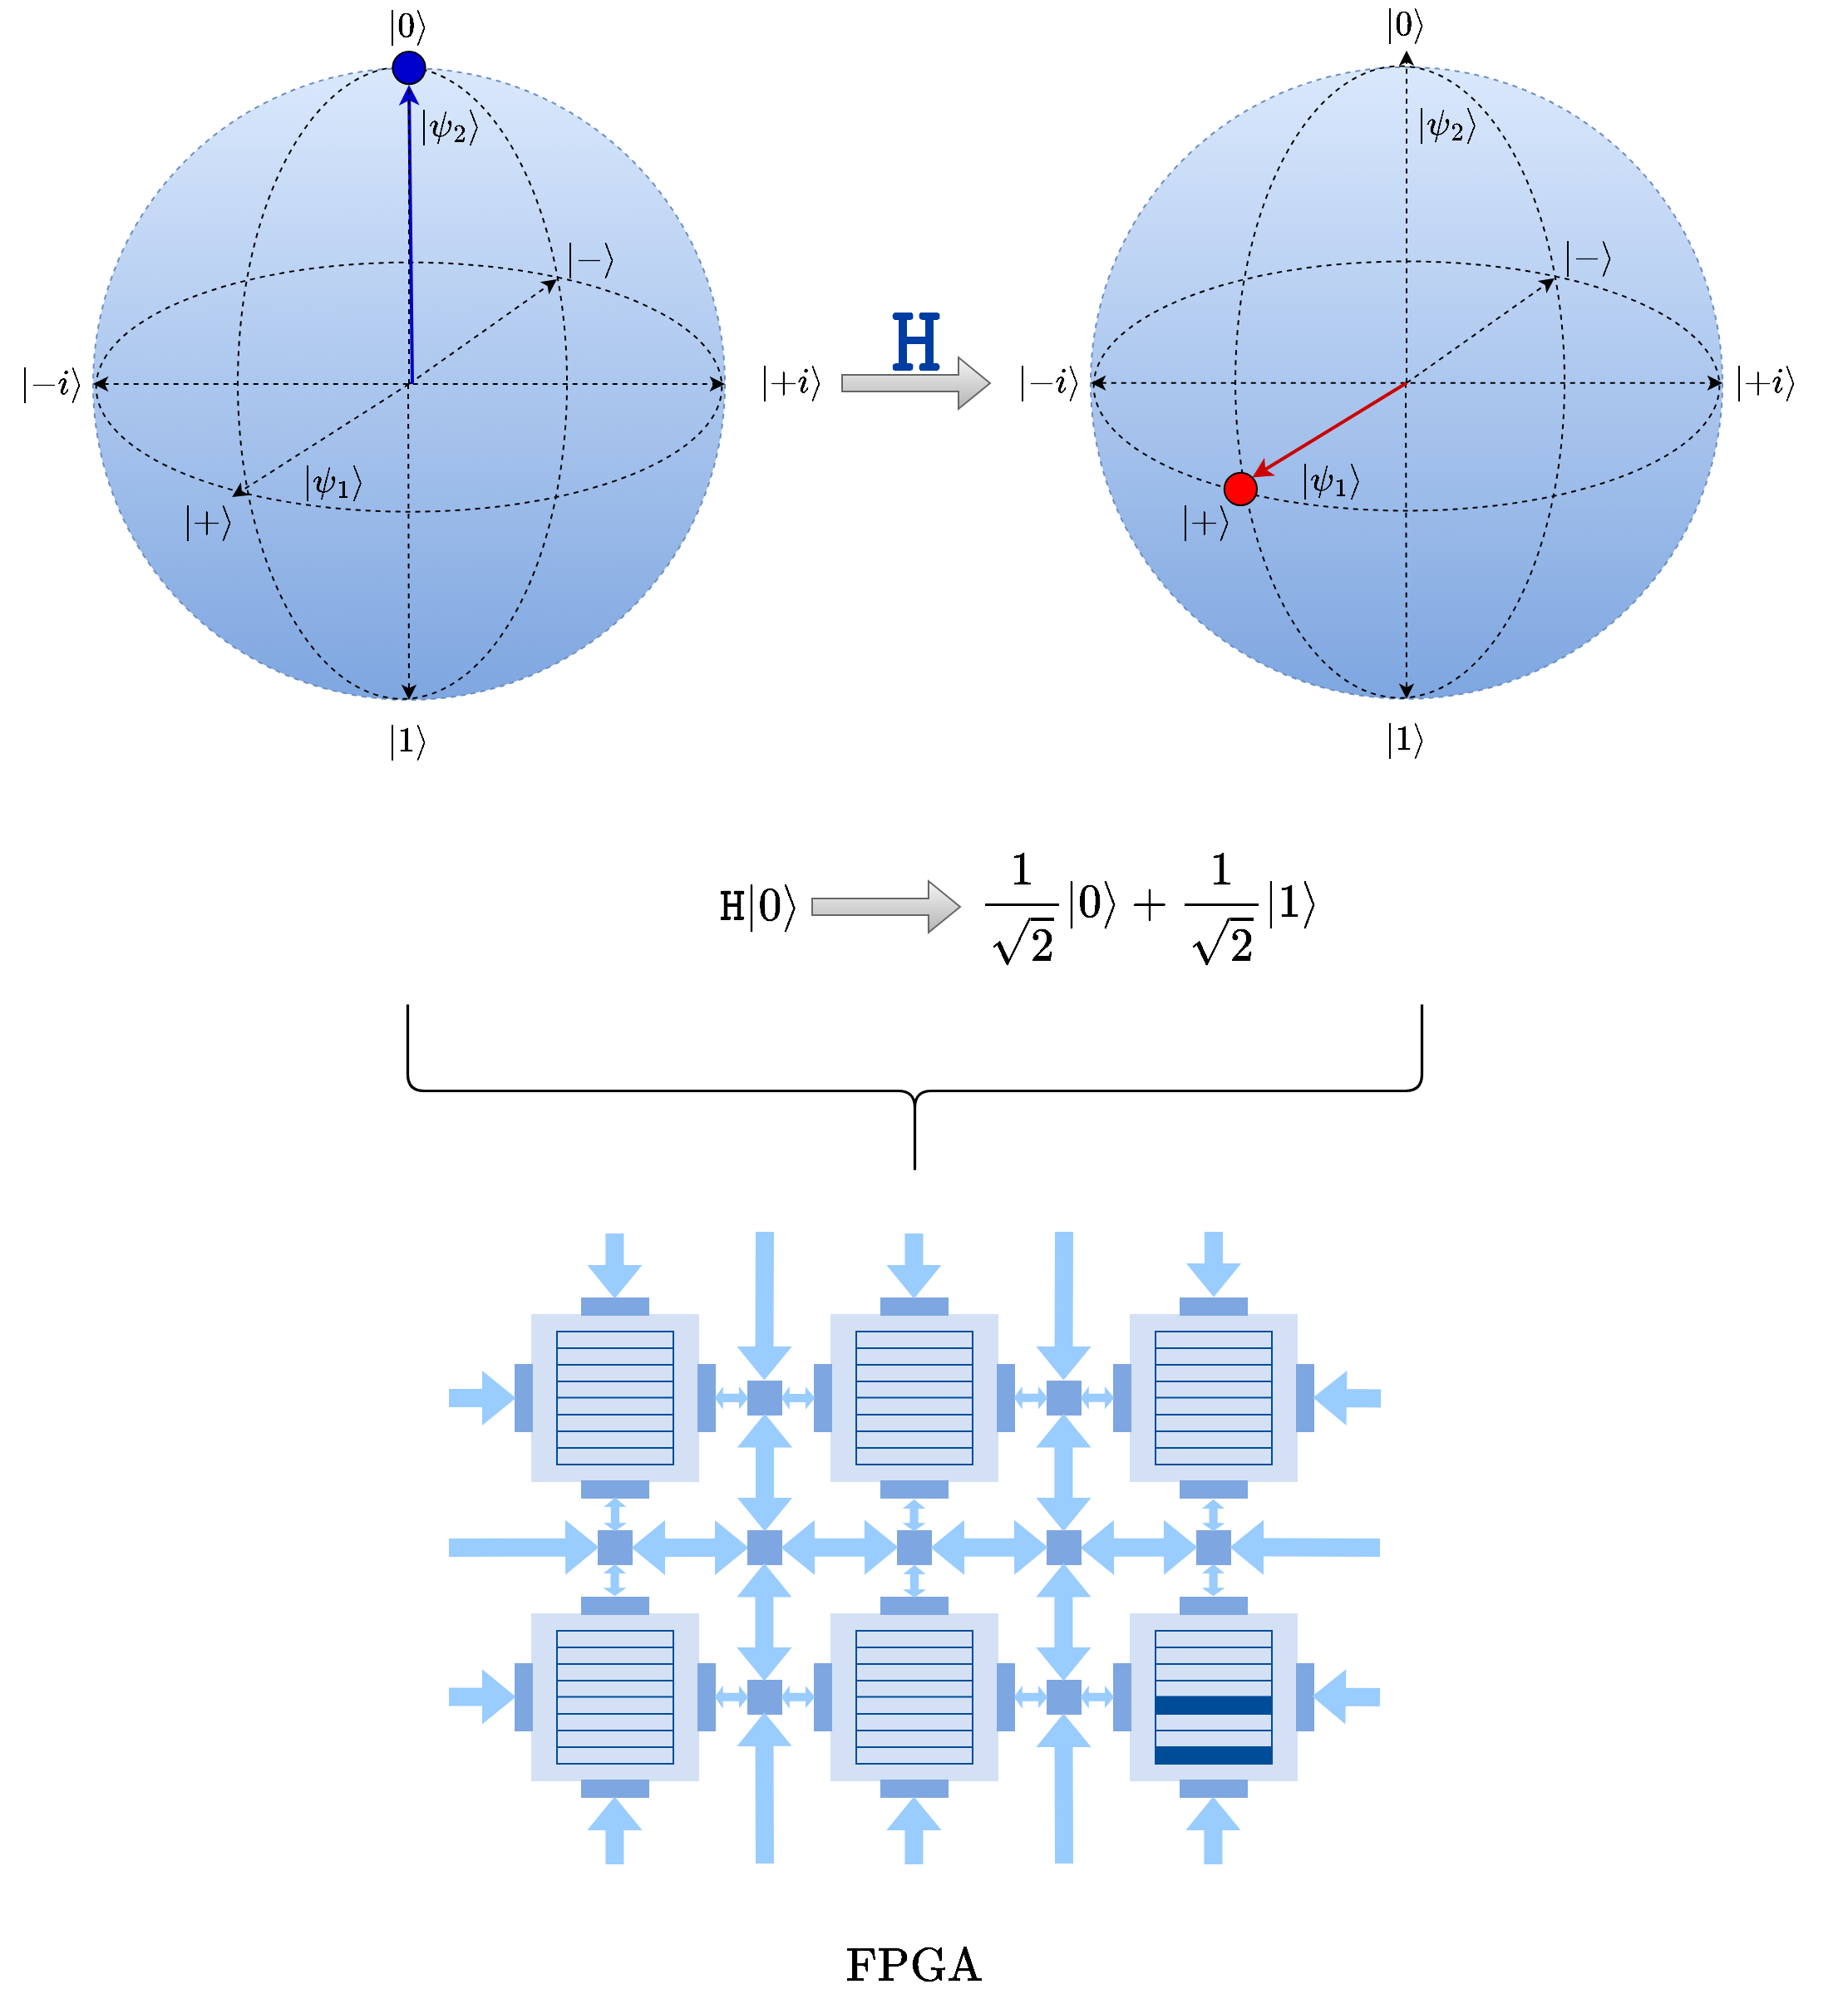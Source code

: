 <mxfile version="24.7.17">
  <diagram name="Page-1" id="HbeNNBsa4P9TcUzrQRo4">
    <mxGraphModel dx="1912" dy="1124" grid="1" gridSize="10" guides="1" tooltips="1" connect="1" arrows="1" fold="1" page="1" pageScale="1" pageWidth="1169" pageHeight="827" math="1" shadow="0">
      <root>
        <mxCell id="0" />
        <mxCell id="1" parent="0" />
        <mxCell id="8pl1B0JXZX6rLwuSRWSA-1" value="" style="ellipse;whiteSpace=wrap;html=1;aspect=fixed;fillColor=#dae8fc;dashed=1;strokeWidth=1;strokeColor=#6c8ebf;gradientColor=#7ea6e0;" vertex="1" parent="1">
          <mxGeometry x="690" y="199.39" width="380" height="380" as="geometry" />
        </mxCell>
        <mxCell id="8pl1B0JXZX6rLwuSRWSA-2" value="" style="endArrow=classic;html=1;rounded=0;entryX=0.5;entryY=0;entryDx=0;entryDy=0;fillColor=none;dashed=1" edge="1" parent="1">
          <mxGeometry width="50" height="50" relative="1" as="geometry">
            <mxPoint x="880" y="389.39" as="sourcePoint" />
            <mxPoint x="880.005" y="189.39" as="targetPoint" />
          </mxGeometry>
        </mxCell>
        <mxCell id="8pl1B0JXZX6rLwuSRWSA-3" value="" style="ellipse;whiteSpace=wrap;html=1;aspect=fixed;fillColor=#dae8fc;dashed=1;strokeWidth=1;strokeColor=#6c8ebf;gradientColor=#7ea6e0;" vertex="1" parent="1">
          <mxGeometry x="90" y="200" width="380" height="380" as="geometry" />
        </mxCell>
        <mxCell id="8pl1B0JXZX6rLwuSRWSA-4" value="" style="ellipse;whiteSpace=wrap;html=1;rotation=-90;fillColor=none;dashed=1" vertex="1" parent="1">
          <mxGeometry x="85.98" y="290.39" width="380.08" height="198" as="geometry" />
        </mxCell>
        <mxCell id="8pl1B0JXZX6rLwuSRWSA-5" value="" style="ellipse;whiteSpace=wrap;html=1;rotation=90;direction=south;fillColor=none;dashed=1" vertex="1" parent="1">
          <mxGeometry x="205" y="203.68" width="150" height="376.32" as="geometry" />
        </mxCell>
        <mxCell id="8pl1B0JXZX6rLwuSRWSA-6" value="" style="endArrow=classic;html=1;rounded=0;entryX=0.5;entryY=0;entryDx=0;entryDy=0;fillColor=none;dashed=1" edge="1" parent="1" source="8pl1B0JXZX6rLwuSRWSA-20" target="8pl1B0JXZX6rLwuSRWSA-3">
          <mxGeometry width="50" height="50" relative="1" as="geometry">
            <mxPoint x="280" y="390" as="sourcePoint" />
            <mxPoint x="310" y="390" as="targetPoint" />
          </mxGeometry>
        </mxCell>
        <mxCell id="8pl1B0JXZX6rLwuSRWSA-7" value="" style="endArrow=classic;html=1;rounded=0;entryX=0.5;entryY=1;entryDx=0;entryDy=0;fillColor=none;dashed=1" edge="1" parent="1" target="8pl1B0JXZX6rLwuSRWSA-3">
          <mxGeometry width="50" height="50" relative="1" as="geometry">
            <mxPoint x="279.5" y="390" as="sourcePoint" />
            <mxPoint x="279.5" y="200" as="targetPoint" />
          </mxGeometry>
        </mxCell>
        <mxCell id="8pl1B0JXZX6rLwuSRWSA-8" value="" style="endArrow=classic;startArrow=classic;html=1;rounded=0;entryX=1;entryY=0.5;entryDx=0;entryDy=0;exitX=0;exitY=0.5;exitDx=0;exitDy=0;fillColor=none;dashed=1" edge="1" parent="1" source="8pl1B0JXZX6rLwuSRWSA-3" target="8pl1B0JXZX6rLwuSRWSA-3">
          <mxGeometry width="50" height="50" relative="1" as="geometry">
            <mxPoint x="260" y="440" as="sourcePoint" />
            <mxPoint x="310" y="390" as="targetPoint" />
          </mxGeometry>
        </mxCell>
        <mxCell id="8pl1B0JXZX6rLwuSRWSA-9" value="&lt;span style=&quot;font-size: 18px;&quot;&gt;$$\ket{0}$$&lt;/span&gt;" style="text;html=1;align=center;verticalAlign=middle;whiteSpace=wrap;rounded=0;" vertex="1" parent="1">
          <mxGeometry x="250" y="160" width="60" height="30" as="geometry" />
        </mxCell>
        <mxCell id="8pl1B0JXZX6rLwuSRWSA-10" value="&lt;span style=&quot;font-size: 18px;&quot;&gt;$$\ket{1}$$&lt;/span&gt;" style="text;html=1;align=center;verticalAlign=middle;whiteSpace=wrap;rounded=0;" vertex="1" parent="1">
          <mxGeometry x="250" y="590" width="60" height="30" as="geometry" />
        </mxCell>
        <mxCell id="8pl1B0JXZX6rLwuSRWSA-11" value="&lt;span style=&quot;font-size: 18px;&quot;&gt;$$\ket{+}$$&lt;/span&gt;" style="text;html=1;align=center;verticalAlign=middle;whiteSpace=wrap;rounded=0;" vertex="1" parent="1">
          <mxGeometry x="130" y="458.39" width="60" height="30" as="geometry" />
        </mxCell>
        <mxCell id="8pl1B0JXZX6rLwuSRWSA-12" value="&lt;span style=&quot;font-size: 18px;&quot;&gt;$$\ket{-}$$&lt;/span&gt;" style="text;html=1;align=center;verticalAlign=middle;whiteSpace=wrap;rounded=0;" vertex="1" parent="1">
          <mxGeometry x="360" y="300" width="60" height="30" as="geometry" />
        </mxCell>
        <mxCell id="8pl1B0JXZX6rLwuSRWSA-13" value="&lt;span style=&quot;font-size: 18px;&quot;&gt;$$\ket{+i}$$&lt;/span&gt;" style="text;html=1;align=center;verticalAlign=middle;whiteSpace=wrap;rounded=0;" vertex="1" parent="1">
          <mxGeometry x="480.0" y="374.39" width="60" height="30" as="geometry" />
        </mxCell>
        <mxCell id="8pl1B0JXZX6rLwuSRWSA-14" value="&lt;span style=&quot;font-size: 18px;&quot;&gt;$$\ket{-i}$$&lt;/span&gt;" style="text;html=1;align=center;verticalAlign=middle;whiteSpace=wrap;rounded=0;" vertex="1" parent="1">
          <mxGeometry x="50" y="375" width="30" height="30" as="geometry" />
        </mxCell>
        <mxCell id="8pl1B0JXZX6rLwuSRWSA-15" value="&lt;font style=&quot;font-size: 18px;&quot;&gt;$$\ket{\psi_1}$$&lt;/font&gt;" style="text;html=1;align=center;verticalAlign=middle;whiteSpace=wrap;rounded=0;" vertex="1" parent="1">
          <mxGeometry x="210" y="433.61" width="50" height="30" as="geometry" />
        </mxCell>
        <mxCell id="8pl1B0JXZX6rLwuSRWSA-16" value="" style="endArrow=classic;startArrow=none;html=1;rounded=0;entryX=0.263;entryY=0.932;entryDx=0;entryDy=0;entryPerimeter=0;fillColor=none;dashed=1" edge="1" parent="1">
          <mxGeometry width="50" height="50" relative="1" as="geometry">
            <mxPoint x="280" y="390" as="sourcePoint" />
            <mxPoint x="369" y="327" as="targetPoint" />
          </mxGeometry>
        </mxCell>
        <mxCell id="8pl1B0JXZX6rLwuSRWSA-17" value="" style="endArrow=classic;html=1;rounded=0;strokeWidth=2;strokeColor=#0000CC;fillColor=#CC0000;" edge="1" parent="1">
          <mxGeometry width="50" height="50" relative="1" as="geometry">
            <mxPoint x="282" y="390" as="sourcePoint" />
            <mxPoint x="280" y="210" as="targetPoint" />
          </mxGeometry>
        </mxCell>
        <mxCell id="8pl1B0JXZX6rLwuSRWSA-18" value="&lt;font style=&quot;font-size: 18px;&quot;&gt;$$\ket{\psi_2}$$&lt;/font&gt;" style="text;html=1;align=center;verticalAlign=middle;whiteSpace=wrap;rounded=0;" vertex="1" parent="1">
          <mxGeometry x="280" y="220" width="50" height="30" as="geometry" />
        </mxCell>
        <mxCell id="8pl1B0JXZX6rLwuSRWSA-19" value="" style="endArrow=classic;html=1;rounded=0;entryX=0.5;entryY=0;entryDx=0;entryDy=0;fillColor=none;dashed=1" edge="1" parent="1" target="8pl1B0JXZX6rLwuSRWSA-20">
          <mxGeometry width="50" height="50" relative="1" as="geometry">
            <mxPoint x="280" y="390" as="sourcePoint" />
            <mxPoint x="280" y="200" as="targetPoint" />
          </mxGeometry>
        </mxCell>
        <mxCell id="8pl1B0JXZX6rLwuSRWSA-20" value="" style="ellipse;whiteSpace=wrap;html=1;aspect=fixed;fillColor=#0000CC;" vertex="1" parent="1">
          <mxGeometry x="270.2" y="190" width="19.61" height="19.61" as="geometry" />
        </mxCell>
        <mxCell id="8pl1B0JXZX6rLwuSRWSA-21" value="" style="ellipse;whiteSpace=wrap;html=1;rotation=-90;fillColor=none;dashed=1" vertex="1" parent="1">
          <mxGeometry x="685.98" y="289.78" width="380.08" height="198" as="geometry" />
        </mxCell>
        <mxCell id="8pl1B0JXZX6rLwuSRWSA-22" value="" style="ellipse;whiteSpace=wrap;html=1;rotation=90;direction=south;fillColor=none;dashed=1" vertex="1" parent="1">
          <mxGeometry x="805" y="203.07" width="150" height="376.32" as="geometry" />
        </mxCell>
        <mxCell id="8pl1B0JXZX6rLwuSRWSA-23" value="" style="endArrow=classic;html=1;rounded=0;entryX=0.5;entryY=0;entryDx=0;entryDy=0;fillColor=none;dashed=1" edge="1" parent="1" target="8pl1B0JXZX6rLwuSRWSA-1">
          <mxGeometry width="50" height="50" relative="1" as="geometry">
            <mxPoint x="880" y="199.39" as="sourcePoint" />
            <mxPoint x="910" y="389.39" as="targetPoint" />
          </mxGeometry>
        </mxCell>
        <mxCell id="8pl1B0JXZX6rLwuSRWSA-24" value="" style="endArrow=classic;html=1;rounded=0;entryX=0.5;entryY=1;entryDx=0;entryDy=0;fillColor=none;dashed=1" edge="1" parent="1" target="8pl1B0JXZX6rLwuSRWSA-1">
          <mxGeometry width="50" height="50" relative="1" as="geometry">
            <mxPoint x="879.5" y="389.39" as="sourcePoint" />
            <mxPoint x="879.5" y="199.39" as="targetPoint" />
          </mxGeometry>
        </mxCell>
        <mxCell id="8pl1B0JXZX6rLwuSRWSA-25" value="" style="endArrow=classic;startArrow=classic;html=1;rounded=0;entryX=1;entryY=0.5;entryDx=0;entryDy=0;exitX=0;exitY=0.5;exitDx=0;exitDy=0;fillColor=none;dashed=1" edge="1" parent="1" source="8pl1B0JXZX6rLwuSRWSA-1" target="8pl1B0JXZX6rLwuSRWSA-1">
          <mxGeometry width="50" height="50" relative="1" as="geometry">
            <mxPoint x="860" y="439.39" as="sourcePoint" />
            <mxPoint x="910" y="389.39" as="targetPoint" />
          </mxGeometry>
        </mxCell>
        <mxCell id="8pl1B0JXZX6rLwuSRWSA-26" value="" style="endArrow=classic;html=1;rounded=0;strokeWidth=2;strokeColor=#CC0000;fillColor=#CC0000;entryX=1;entryY=0;entryDx=0;entryDy=0;" edge="1" parent="1" target="8pl1B0JXZX6rLwuSRWSA-36">
          <mxGeometry width="50" height="50" relative="1" as="geometry">
            <mxPoint x="880" y="389.39" as="sourcePoint" />
            <mxPoint x="999.81" y="497.585" as="targetPoint" />
          </mxGeometry>
        </mxCell>
        <mxCell id="8pl1B0JXZX6rLwuSRWSA-27" value="&lt;span style=&quot;font-size: 18px;&quot;&gt;$$\ket{0}$$&lt;/span&gt;" style="text;html=1;align=center;verticalAlign=middle;whiteSpace=wrap;rounded=0;" vertex="1" parent="1">
          <mxGeometry x="850" y="159.39" width="60" height="30" as="geometry" />
        </mxCell>
        <mxCell id="8pl1B0JXZX6rLwuSRWSA-28" value="&lt;span style=&quot;font-size: 18px;&quot;&gt;$$\ket{1}$$&lt;/span&gt;" style="text;html=1;align=center;verticalAlign=middle;whiteSpace=wrap;rounded=0;" vertex="1" parent="1">
          <mxGeometry x="850" y="589.39" width="60" height="30" as="geometry" />
        </mxCell>
        <mxCell id="8pl1B0JXZX6rLwuSRWSA-29" value="&lt;span style=&quot;font-size: 18px;&quot;&gt;$$\ket{+}$$&lt;/span&gt;" style="text;html=1;align=center;verticalAlign=middle;whiteSpace=wrap;rounded=0;" vertex="1" parent="1">
          <mxGeometry x="730" y="457.78" width="60" height="30" as="geometry" />
        </mxCell>
        <mxCell id="8pl1B0JXZX6rLwuSRWSA-30" value="&lt;span style=&quot;font-size: 18px;&quot;&gt;$$\ket{-}$$&lt;/span&gt;" style="text;html=1;align=center;verticalAlign=middle;whiteSpace=wrap;rounded=0;" vertex="1" parent="1">
          <mxGeometry x="960" y="299.39" width="60" height="30" as="geometry" />
        </mxCell>
        <mxCell id="8pl1B0JXZX6rLwuSRWSA-31" value="&lt;span style=&quot;font-size: 18px;&quot;&gt;$$\ket{+i}$$&lt;/span&gt;" style="text;html=1;align=center;verticalAlign=middle;whiteSpace=wrap;rounded=0;" vertex="1" parent="1">
          <mxGeometry x="1066.06" y="373.78" width="60" height="30" as="geometry" />
        </mxCell>
        <mxCell id="8pl1B0JXZX6rLwuSRWSA-32" value="&lt;span style=&quot;font-size: 18px;&quot;&gt;$$\ket{-i}$$&lt;/span&gt;" style="text;html=1;align=center;verticalAlign=middle;whiteSpace=wrap;rounded=0;" vertex="1" parent="1">
          <mxGeometry x="650" y="374.39" width="30" height="30" as="geometry" />
        </mxCell>
        <mxCell id="8pl1B0JXZX6rLwuSRWSA-33" value="&lt;font style=&quot;font-size: 18px;&quot;&gt;$$\ket{\psi_1}$$&lt;/font&gt;" style="text;html=1;align=center;verticalAlign=middle;whiteSpace=wrap;rounded=0;" vertex="1" parent="1">
          <mxGeometry x="810" y="433" width="50" height="30" as="geometry" />
        </mxCell>
        <mxCell id="8pl1B0JXZX6rLwuSRWSA-34" value="" style="endArrow=classic;startArrow=none;html=1;rounded=0;entryX=0.263;entryY=0.932;entryDx=0;entryDy=0;entryPerimeter=0;fillColor=none;dashed=1" edge="1" parent="1">
          <mxGeometry width="50" height="50" relative="1" as="geometry">
            <mxPoint x="880" y="389.39" as="sourcePoint" />
            <mxPoint x="969" y="326.39" as="targetPoint" />
          </mxGeometry>
        </mxCell>
        <mxCell id="8pl1B0JXZX6rLwuSRWSA-35" value="&lt;font style=&quot;font-size: 18px;&quot;&gt;$$\ket{\psi_2}$$&lt;/font&gt;" style="text;html=1;align=center;verticalAlign=middle;whiteSpace=wrap;rounded=0;" vertex="1" parent="1">
          <mxGeometry x="880" y="219.39" width="50" height="30" as="geometry" />
        </mxCell>
        <mxCell id="8pl1B0JXZX6rLwuSRWSA-36" value="" style="ellipse;whiteSpace=wrap;html=1;aspect=fixed;fillColor=#FF0000;" vertex="1" parent="1">
          <mxGeometry x="770.39" y="443.39" width="19.61" height="19.61" as="geometry" />
        </mxCell>
        <mxCell id="8pl1B0JXZX6rLwuSRWSA-37" value="" style="endArrow=classic;startArrow=none;html=1;rounded=0;entryX=0.184;entryY=0.711;entryDx=0;entryDy=0;entryPerimeter=0;fillColor=none;dashed=1" edge="1" parent="1">
          <mxGeometry width="50" height="50" relative="1" as="geometry">
            <mxPoint x="280" y="390" as="sourcePoint" />
            <mxPoint x="173.608" y="457.943" as="targetPoint" />
          </mxGeometry>
        </mxCell>
        <mxCell id="8pl1B0JXZX6rLwuSRWSA-38" value="" style="shape=flexArrow;endArrow=classic;html=1;rounded=0;fillColor=#f5f5f5;gradientColor=#b3b3b3;strokeColor=#666666;" edge="1" parent="1">
          <mxGeometry width="50" height="50" relative="1" as="geometry">
            <mxPoint x="540" y="389.5" as="sourcePoint" />
            <mxPoint x="630" y="389.5" as="targetPoint" />
          </mxGeometry>
        </mxCell>
        <mxCell id="8pl1B0JXZX6rLwuSRWSA-39" value="&lt;font color=&quot;#003da3&quot; style=&quot;font-size: 48px;&quot;&gt;$$\texttt{H}$$&lt;/font&gt;" style="text;html=1;align=center;verticalAlign=middle;whiteSpace=wrap;rounded=0;" vertex="1" parent="1">
          <mxGeometry x="555" y="350" width="60" height="30" as="geometry" />
        </mxCell>
        <mxCell id="8pl1B0JXZX6rLwuSRWSA-40" value="&lt;font style=&quot;font-size: 24px;&quot;&gt;$$\texttt{H}\ket{0}$$&lt;/font&gt;" style="text;html=1;align=center;verticalAlign=middle;whiteSpace=wrap;rounded=0;" vertex="1" parent="1">
          <mxGeometry x="466.06" y="680" width="50" height="50" as="geometry" />
        </mxCell>
        <mxCell id="8pl1B0JXZX6rLwuSRWSA-41" value="&lt;font style=&quot;font-size: 24px;&quot;&gt;$$\frac{1}{\sqrt{2}}\ket{0} + \frac{1}{\sqrt{2}}\ket{1}$$&lt;/font&gt;" style="text;html=1;align=center;verticalAlign=middle;whiteSpace=wrap;rounded=0;" vertex="1" parent="1">
          <mxGeometry x="630" y="660" width="190" height="90" as="geometry" />
        </mxCell>
        <mxCell id="8pl1B0JXZX6rLwuSRWSA-42" value="" style="shape=flexArrow;endArrow=classic;html=1;rounded=0;fillColor=#f5f5f5;gradientColor=#b3b3b3;strokeColor=#666666;" edge="1" parent="1">
          <mxGeometry width="50" height="50" relative="1" as="geometry">
            <mxPoint x="521.98" y="704.5" as="sourcePoint" />
            <mxPoint x="611.98" y="704.5" as="targetPoint" />
          </mxGeometry>
        </mxCell>
        <mxCell id="8pl1B0JXZX6rLwuSRWSA-43" value="" style="shape=curlyBracket;whiteSpace=wrap;html=1;rounded=1;flipH=1;labelPosition=right;verticalLabelPosition=middle;align=left;verticalAlign=middle;strokeWidth=1.618;rotation=90;" vertex="1" parent="1">
          <mxGeometry x="532.03" y="510" width="103.94" height="610" as="geometry" />
        </mxCell>
        <mxCell id="8pl1B0JXZX6rLwuSRWSA-47" value="" style="whiteSpace=wrap;html=1;aspect=fixed;strokeColor=#D4E1F5;fillColor=#D4E1F5;" vertex="1" parent="1">
          <mxGeometry x="354" y="950" width="100" height="100" as="geometry" />
        </mxCell>
        <mxCell id="8pl1B0JXZX6rLwuSRWSA-48" value="" style="rounded=0;whiteSpace=wrap;html=1;strokeColor=#004C99;fillColor=none" vertex="1" parent="1">
          <mxGeometry x="369" y="960" width="70" height="80" as="geometry" />
        </mxCell>
        <mxCell id="8pl1B0JXZX6rLwuSRWSA-49" value="" style="endArrow=none;html=1;rounded=0;strokeColor=#004C99;" edge="1" parent="1">
          <mxGeometry width="50" height="50" relative="1" as="geometry">
            <mxPoint x="369" y="970" as="sourcePoint" />
            <mxPoint x="439" y="970" as="targetPoint" />
          </mxGeometry>
        </mxCell>
        <mxCell id="8pl1B0JXZX6rLwuSRWSA-50" value="" style="endArrow=none;html=1;rounded=0;strokeColor=#004C99;" edge="1" parent="1">
          <mxGeometry width="50" height="50" relative="1" as="geometry">
            <mxPoint x="369" y="980" as="sourcePoint" />
            <mxPoint x="439" y="980" as="targetPoint" />
          </mxGeometry>
        </mxCell>
        <mxCell id="8pl1B0JXZX6rLwuSRWSA-51" value="" style="endArrow=none;html=1;rounded=0;strokeColor=#004C99;" edge="1" parent="1">
          <mxGeometry width="50" height="50" relative="1" as="geometry">
            <mxPoint x="369" y="990" as="sourcePoint" />
            <mxPoint x="439" y="990" as="targetPoint" />
          </mxGeometry>
        </mxCell>
        <mxCell id="8pl1B0JXZX6rLwuSRWSA-52" value="" style="endArrow=none;html=1;rounded=0;strokeColor=#004C99;" edge="1" parent="1">
          <mxGeometry width="50" height="50" relative="1" as="geometry">
            <mxPoint x="369" y="999.72" as="sourcePoint" />
            <mxPoint x="439" y="999.72" as="targetPoint" />
          </mxGeometry>
        </mxCell>
        <mxCell id="8pl1B0JXZX6rLwuSRWSA-53" value="" style="endArrow=none;html=1;rounded=0;strokeColor=#004C99;" edge="1" parent="1">
          <mxGeometry width="50" height="50" relative="1" as="geometry">
            <mxPoint x="369" y="1010" as="sourcePoint" />
            <mxPoint x="439" y="1010" as="targetPoint" />
          </mxGeometry>
        </mxCell>
        <mxCell id="8pl1B0JXZX6rLwuSRWSA-54" value="" style="endArrow=none;html=1;rounded=0;strokeColor=#004C99;" edge="1" parent="1">
          <mxGeometry width="50" height="50" relative="1" as="geometry">
            <mxPoint x="369" y="1020" as="sourcePoint" />
            <mxPoint x="439" y="1020" as="targetPoint" />
          </mxGeometry>
        </mxCell>
        <mxCell id="8pl1B0JXZX6rLwuSRWSA-55" value="" style="endArrow=none;html=1;rounded=0;strokeColor=#004C99;" edge="1" parent="1">
          <mxGeometry width="50" height="50" relative="1" as="geometry">
            <mxPoint x="369" y="1030" as="sourcePoint" />
            <mxPoint x="439" y="1030" as="targetPoint" />
          </mxGeometry>
        </mxCell>
        <mxCell id="8pl1B0JXZX6rLwuSRWSA-56" value="" style="rounded=0;whiteSpace=wrap;html=1;fillColor=#7EA6E0;strokeColor=#7EA6E0;" vertex="1" parent="1">
          <mxGeometry x="454" y="980" width="10" height="40" as="geometry" />
        </mxCell>
        <mxCell id="8pl1B0JXZX6rLwuSRWSA-57" value="" style="rounded=0;whiteSpace=wrap;html=1;fillColor=#7EA6E0;strokeColor=#7EA6E0;" vertex="1" parent="1">
          <mxGeometry x="344" y="980" width="10" height="40" as="geometry" />
        </mxCell>
        <mxCell id="8pl1B0JXZX6rLwuSRWSA-58" value="" style="rounded=0;whiteSpace=wrap;html=1;fillColor=#7EA6E0;strokeColor=#7EA6E0;" vertex="1" parent="1">
          <mxGeometry x="384" y="1050" width="40" height="10" as="geometry" />
        </mxCell>
        <mxCell id="8pl1B0JXZX6rLwuSRWSA-59" value="" style="rounded=0;whiteSpace=wrap;html=1;fillColor=#7EA6E0;strokeColor=#7EA6E0;" vertex="1" parent="1">
          <mxGeometry x="384" y="940" width="40" height="10" as="geometry" />
        </mxCell>
        <mxCell id="8pl1B0JXZX6rLwuSRWSA-60" value="" style="whiteSpace=wrap;html=1;aspect=fixed;strokeColor=#D4E1F5;fillColor=#D4E1F5;" vertex="1" parent="1">
          <mxGeometry x="534" y="950" width="100" height="100" as="geometry" />
        </mxCell>
        <mxCell id="8pl1B0JXZX6rLwuSRWSA-61" value="" style="rounded=0;whiteSpace=wrap;html=1;strokeColor=#004C99;fillColor=none" vertex="1" parent="1">
          <mxGeometry x="549" y="960" width="70" height="80" as="geometry" />
        </mxCell>
        <mxCell id="8pl1B0JXZX6rLwuSRWSA-62" value="" style="endArrow=none;html=1;rounded=0;strokeColor=#004C99;" edge="1" parent="1">
          <mxGeometry width="50" height="50" relative="1" as="geometry">
            <mxPoint x="549" y="970" as="sourcePoint" />
            <mxPoint x="619" y="970" as="targetPoint" />
          </mxGeometry>
        </mxCell>
        <mxCell id="8pl1B0JXZX6rLwuSRWSA-63" value="" style="endArrow=none;html=1;rounded=0;strokeColor=#004C99;" edge="1" parent="1">
          <mxGeometry width="50" height="50" relative="1" as="geometry">
            <mxPoint x="549" y="980" as="sourcePoint" />
            <mxPoint x="619" y="980" as="targetPoint" />
          </mxGeometry>
        </mxCell>
        <mxCell id="8pl1B0JXZX6rLwuSRWSA-64" value="" style="endArrow=none;html=1;rounded=0;strokeColor=#004C99;" edge="1" parent="1">
          <mxGeometry width="50" height="50" relative="1" as="geometry">
            <mxPoint x="549" y="990" as="sourcePoint" />
            <mxPoint x="619" y="990" as="targetPoint" />
          </mxGeometry>
        </mxCell>
        <mxCell id="8pl1B0JXZX6rLwuSRWSA-65" value="" style="endArrow=none;html=1;rounded=0;strokeColor=#004C99;" edge="1" parent="1">
          <mxGeometry width="50" height="50" relative="1" as="geometry">
            <mxPoint x="549" y="999.72" as="sourcePoint" />
            <mxPoint x="619" y="999.72" as="targetPoint" />
          </mxGeometry>
        </mxCell>
        <mxCell id="8pl1B0JXZX6rLwuSRWSA-66" value="" style="endArrow=none;html=1;rounded=0;strokeColor=#004C99;" edge="1" parent="1">
          <mxGeometry width="50" height="50" relative="1" as="geometry">
            <mxPoint x="549" y="1010" as="sourcePoint" />
            <mxPoint x="619" y="1010" as="targetPoint" />
          </mxGeometry>
        </mxCell>
        <mxCell id="8pl1B0JXZX6rLwuSRWSA-67" value="" style="endArrow=none;html=1;rounded=0;strokeColor=#004C99;" edge="1" parent="1">
          <mxGeometry width="50" height="50" relative="1" as="geometry">
            <mxPoint x="549" y="1020" as="sourcePoint" />
            <mxPoint x="619" y="1020" as="targetPoint" />
          </mxGeometry>
        </mxCell>
        <mxCell id="8pl1B0JXZX6rLwuSRWSA-68" value="" style="endArrow=none;html=1;rounded=0;strokeColor=#004C99;" edge="1" parent="1">
          <mxGeometry width="50" height="50" relative="1" as="geometry">
            <mxPoint x="549" y="1030" as="sourcePoint" />
            <mxPoint x="619" y="1030" as="targetPoint" />
          </mxGeometry>
        </mxCell>
        <mxCell id="8pl1B0JXZX6rLwuSRWSA-69" value="" style="rounded=0;whiteSpace=wrap;html=1;fillColor=#7EA6E0;strokeColor=#7EA6E0;" vertex="1" parent="1">
          <mxGeometry x="634" y="980" width="10" height="40" as="geometry" />
        </mxCell>
        <mxCell id="8pl1B0JXZX6rLwuSRWSA-70" value="" style="rounded=0;whiteSpace=wrap;html=1;fillColor=#7EA6E0;strokeColor=#7EA6E0;" vertex="1" parent="1">
          <mxGeometry x="524" y="980" width="10" height="40" as="geometry" />
        </mxCell>
        <mxCell id="8pl1B0JXZX6rLwuSRWSA-71" value="" style="rounded=0;whiteSpace=wrap;html=1;fillColor=#7EA6E0;strokeColor=#7EA6E0;" vertex="1" parent="1">
          <mxGeometry x="564" y="1050" width="40" height="10" as="geometry" />
        </mxCell>
        <mxCell id="8pl1B0JXZX6rLwuSRWSA-72" value="" style="rounded=0;whiteSpace=wrap;html=1;fillColor=#7EA6E0;strokeColor=#7EA6E0;" vertex="1" parent="1">
          <mxGeometry x="564" y="940" width="40" height="10" as="geometry" />
        </mxCell>
        <mxCell id="8pl1B0JXZX6rLwuSRWSA-73" value="" style="whiteSpace=wrap;html=1;aspect=fixed;strokeColor=#D4E1F5;fillColor=#D4E1F5;" vertex="1" parent="1">
          <mxGeometry x="714" y="950" width="100" height="100" as="geometry" />
        </mxCell>
        <mxCell id="8pl1B0JXZX6rLwuSRWSA-74" value="" style="rounded=0;whiteSpace=wrap;html=1;strokeColor=#004C99;fillColor=none" vertex="1" parent="1">
          <mxGeometry x="729" y="960" width="70" height="80" as="geometry" />
        </mxCell>
        <mxCell id="8pl1B0JXZX6rLwuSRWSA-75" value="" style="endArrow=none;html=1;rounded=0;strokeColor=#004C99;" edge="1" parent="1">
          <mxGeometry width="50" height="50" relative="1" as="geometry">
            <mxPoint x="729" y="970" as="sourcePoint" />
            <mxPoint x="799" y="970" as="targetPoint" />
          </mxGeometry>
        </mxCell>
        <mxCell id="8pl1B0JXZX6rLwuSRWSA-76" value="" style="endArrow=none;html=1;rounded=0;strokeColor=#004C99;" edge="1" parent="1">
          <mxGeometry width="50" height="50" relative="1" as="geometry">
            <mxPoint x="729" y="980" as="sourcePoint" />
            <mxPoint x="799" y="980" as="targetPoint" />
          </mxGeometry>
        </mxCell>
        <mxCell id="8pl1B0JXZX6rLwuSRWSA-77" value="" style="endArrow=none;html=1;rounded=0;strokeColor=#004C99;" edge="1" parent="1">
          <mxGeometry width="50" height="50" relative="1" as="geometry">
            <mxPoint x="729" y="990" as="sourcePoint" />
            <mxPoint x="799" y="990" as="targetPoint" />
          </mxGeometry>
        </mxCell>
        <mxCell id="8pl1B0JXZX6rLwuSRWSA-78" value="" style="endArrow=none;html=1;rounded=0;strokeColor=#004C99;" edge="1" parent="1">
          <mxGeometry width="50" height="50" relative="1" as="geometry">
            <mxPoint x="729" y="999.72" as="sourcePoint" />
            <mxPoint x="799" y="999.72" as="targetPoint" />
          </mxGeometry>
        </mxCell>
        <mxCell id="8pl1B0JXZX6rLwuSRWSA-79" value="" style="endArrow=none;html=1;rounded=0;strokeColor=#004C99;" edge="1" parent="1">
          <mxGeometry width="50" height="50" relative="1" as="geometry">
            <mxPoint x="729" y="1010" as="sourcePoint" />
            <mxPoint x="799" y="1010" as="targetPoint" />
          </mxGeometry>
        </mxCell>
        <mxCell id="8pl1B0JXZX6rLwuSRWSA-80" value="" style="endArrow=none;html=1;rounded=0;strokeColor=#004C99;" edge="1" parent="1">
          <mxGeometry width="50" height="50" relative="1" as="geometry">
            <mxPoint x="729" y="1020" as="sourcePoint" />
            <mxPoint x="799" y="1020" as="targetPoint" />
          </mxGeometry>
        </mxCell>
        <mxCell id="8pl1B0JXZX6rLwuSRWSA-81" value="" style="endArrow=none;html=1;rounded=0;strokeColor=#004C99;" edge="1" parent="1">
          <mxGeometry width="50" height="50" relative="1" as="geometry">
            <mxPoint x="729" y="1030" as="sourcePoint" />
            <mxPoint x="799" y="1030" as="targetPoint" />
          </mxGeometry>
        </mxCell>
        <mxCell id="8pl1B0JXZX6rLwuSRWSA-82" value="" style="rounded=0;whiteSpace=wrap;html=1;fillColor=#7EA6E0;strokeColor=#7EA6E0;" vertex="1" parent="1">
          <mxGeometry x="814" y="980" width="10" height="40" as="geometry" />
        </mxCell>
        <mxCell id="8pl1B0JXZX6rLwuSRWSA-83" value="" style="rounded=0;whiteSpace=wrap;html=1;fillColor=#7EA6E0;strokeColor=#7EA6E0;" vertex="1" parent="1">
          <mxGeometry x="704" y="980" width="10" height="40" as="geometry" />
        </mxCell>
        <mxCell id="8pl1B0JXZX6rLwuSRWSA-84" value="" style="rounded=0;whiteSpace=wrap;html=1;fillColor=#7EA6E0;strokeColor=#7EA6E0;" vertex="1" parent="1">
          <mxGeometry x="744" y="1050" width="40" height="10" as="geometry" />
        </mxCell>
        <mxCell id="8pl1B0JXZX6rLwuSRWSA-85" value="" style="rounded=0;whiteSpace=wrap;html=1;fillColor=#7EA6E0;strokeColor=#7EA6E0;" vertex="1" parent="1">
          <mxGeometry x="744" y="940" width="40" height="10" as="geometry" />
        </mxCell>
        <mxCell id="8pl1B0JXZX6rLwuSRWSA-86" value="" style="whiteSpace=wrap;html=1;aspect=fixed;strokeColor=#D4E1F5;fillColor=#D4E1F5;" vertex="1" parent="1">
          <mxGeometry x="354" y="1130" width="100" height="100" as="geometry" />
        </mxCell>
        <mxCell id="8pl1B0JXZX6rLwuSRWSA-87" value="" style="rounded=0;whiteSpace=wrap;html=1;strokeColor=#004C99;fillColor=none" vertex="1" parent="1">
          <mxGeometry x="369" y="1140" width="70" height="80" as="geometry" />
        </mxCell>
        <mxCell id="8pl1B0JXZX6rLwuSRWSA-88" value="" style="endArrow=none;html=1;rounded=0;strokeColor=#004C99;" edge="1" parent="1">
          <mxGeometry width="50" height="50" relative="1" as="geometry">
            <mxPoint x="369" y="1150" as="sourcePoint" />
            <mxPoint x="439" y="1150" as="targetPoint" />
          </mxGeometry>
        </mxCell>
        <mxCell id="8pl1B0JXZX6rLwuSRWSA-89" value="" style="endArrow=none;html=1;rounded=0;strokeColor=#004C99;" edge="1" parent="1">
          <mxGeometry width="50" height="50" relative="1" as="geometry">
            <mxPoint x="369" y="1160" as="sourcePoint" />
            <mxPoint x="439" y="1160" as="targetPoint" />
          </mxGeometry>
        </mxCell>
        <mxCell id="8pl1B0JXZX6rLwuSRWSA-90" value="" style="endArrow=none;html=1;rounded=0;strokeColor=#004C99;" edge="1" parent="1">
          <mxGeometry width="50" height="50" relative="1" as="geometry">
            <mxPoint x="369" y="1170" as="sourcePoint" />
            <mxPoint x="439" y="1170" as="targetPoint" />
          </mxGeometry>
        </mxCell>
        <mxCell id="8pl1B0JXZX6rLwuSRWSA-91" value="" style="endArrow=none;html=1;rounded=0;strokeColor=#004C99;" edge="1" parent="1">
          <mxGeometry width="50" height="50" relative="1" as="geometry">
            <mxPoint x="369" y="1179.72" as="sourcePoint" />
            <mxPoint x="439" y="1179.72" as="targetPoint" />
          </mxGeometry>
        </mxCell>
        <mxCell id="8pl1B0JXZX6rLwuSRWSA-92" value="" style="endArrow=none;html=1;rounded=0;strokeColor=#004C99;" edge="1" parent="1">
          <mxGeometry width="50" height="50" relative="1" as="geometry">
            <mxPoint x="369" y="1190" as="sourcePoint" />
            <mxPoint x="439" y="1190" as="targetPoint" />
          </mxGeometry>
        </mxCell>
        <mxCell id="8pl1B0JXZX6rLwuSRWSA-93" value="" style="endArrow=none;html=1;rounded=0;strokeColor=#004C99;" edge="1" parent="1">
          <mxGeometry width="50" height="50" relative="1" as="geometry">
            <mxPoint x="369" y="1200" as="sourcePoint" />
            <mxPoint x="439" y="1200" as="targetPoint" />
          </mxGeometry>
        </mxCell>
        <mxCell id="8pl1B0JXZX6rLwuSRWSA-94" value="" style="endArrow=none;html=1;rounded=0;strokeColor=#004C99;" edge="1" parent="1">
          <mxGeometry width="50" height="50" relative="1" as="geometry">
            <mxPoint x="369" y="1210" as="sourcePoint" />
            <mxPoint x="439" y="1210" as="targetPoint" />
          </mxGeometry>
        </mxCell>
        <mxCell id="8pl1B0JXZX6rLwuSRWSA-95" value="" style="rounded=0;whiteSpace=wrap;html=1;fillColor=#7EA6E0;strokeColor=#7EA6E0;" vertex="1" parent="1">
          <mxGeometry x="454" y="1160" width="10" height="40" as="geometry" />
        </mxCell>
        <mxCell id="8pl1B0JXZX6rLwuSRWSA-96" value="" style="rounded=0;whiteSpace=wrap;html=1;fillColor=#7EA6E0;strokeColor=#7EA6E0;" vertex="1" parent="1">
          <mxGeometry x="344" y="1160" width="10" height="40" as="geometry" />
        </mxCell>
        <mxCell id="8pl1B0JXZX6rLwuSRWSA-97" value="" style="rounded=0;whiteSpace=wrap;html=1;fillColor=#7EA6E0;strokeColor=#7EA6E0;" vertex="1" parent="1">
          <mxGeometry x="384" y="1230" width="40" height="10" as="geometry" />
        </mxCell>
        <mxCell id="8pl1B0JXZX6rLwuSRWSA-98" value="" style="rounded=0;whiteSpace=wrap;html=1;fillColor=#7EA6E0;strokeColor=#7EA6E0;" vertex="1" parent="1">
          <mxGeometry x="384" y="1120" width="40" height="10" as="geometry" />
        </mxCell>
        <mxCell id="8pl1B0JXZX6rLwuSRWSA-99" value="" style="whiteSpace=wrap;html=1;aspect=fixed;strokeColor=#D4E1F5;fillColor=#D4E1F5;" vertex="1" parent="1">
          <mxGeometry x="534" y="1130" width="100" height="100" as="geometry" />
        </mxCell>
        <mxCell id="8pl1B0JXZX6rLwuSRWSA-100" value="" style="rounded=0;whiteSpace=wrap;html=1;strokeColor=#004C99;fillColor=none" vertex="1" parent="1">
          <mxGeometry x="549" y="1140" width="70" height="80" as="geometry" />
        </mxCell>
        <mxCell id="8pl1B0JXZX6rLwuSRWSA-101" value="" style="endArrow=none;html=1;rounded=0;strokeColor=#004C99;" edge="1" parent="1">
          <mxGeometry width="50" height="50" relative="1" as="geometry">
            <mxPoint x="549" y="1150" as="sourcePoint" />
            <mxPoint x="619" y="1150" as="targetPoint" />
          </mxGeometry>
        </mxCell>
        <mxCell id="8pl1B0JXZX6rLwuSRWSA-102" value="" style="endArrow=none;html=1;rounded=0;strokeColor=#004C99;" edge="1" parent="1">
          <mxGeometry width="50" height="50" relative="1" as="geometry">
            <mxPoint x="549" y="1160" as="sourcePoint" />
            <mxPoint x="619" y="1160" as="targetPoint" />
          </mxGeometry>
        </mxCell>
        <mxCell id="8pl1B0JXZX6rLwuSRWSA-103" value="" style="endArrow=none;html=1;rounded=0;strokeColor=#004C99;" edge="1" parent="1">
          <mxGeometry width="50" height="50" relative="1" as="geometry">
            <mxPoint x="549" y="1170" as="sourcePoint" />
            <mxPoint x="619" y="1170" as="targetPoint" />
          </mxGeometry>
        </mxCell>
        <mxCell id="8pl1B0JXZX6rLwuSRWSA-104" value="" style="endArrow=none;html=1;rounded=0;strokeColor=#004C99;" edge="1" parent="1">
          <mxGeometry width="50" height="50" relative="1" as="geometry">
            <mxPoint x="549" y="1179.72" as="sourcePoint" />
            <mxPoint x="619" y="1179.72" as="targetPoint" />
          </mxGeometry>
        </mxCell>
        <mxCell id="8pl1B0JXZX6rLwuSRWSA-105" value="" style="endArrow=none;html=1;rounded=0;strokeColor=#004C99;" edge="1" parent="1">
          <mxGeometry width="50" height="50" relative="1" as="geometry">
            <mxPoint x="549" y="1190" as="sourcePoint" />
            <mxPoint x="619" y="1190" as="targetPoint" />
          </mxGeometry>
        </mxCell>
        <mxCell id="8pl1B0JXZX6rLwuSRWSA-106" value="" style="endArrow=none;html=1;rounded=0;strokeColor=#004C99;" edge="1" parent="1">
          <mxGeometry width="50" height="50" relative="1" as="geometry">
            <mxPoint x="549" y="1200" as="sourcePoint" />
            <mxPoint x="619" y="1200" as="targetPoint" />
          </mxGeometry>
        </mxCell>
        <mxCell id="8pl1B0JXZX6rLwuSRWSA-107" value="" style="endArrow=none;html=1;rounded=0;strokeColor=#004C99;" edge="1" parent="1">
          <mxGeometry width="50" height="50" relative="1" as="geometry">
            <mxPoint x="549" y="1210" as="sourcePoint" />
            <mxPoint x="619" y="1210" as="targetPoint" />
          </mxGeometry>
        </mxCell>
        <mxCell id="8pl1B0JXZX6rLwuSRWSA-108" value="" style="rounded=0;whiteSpace=wrap;html=1;fillColor=#7EA6E0;strokeColor=#7EA6E0;" vertex="1" parent="1">
          <mxGeometry x="634" y="1160" width="10" height="40" as="geometry" />
        </mxCell>
        <mxCell id="8pl1B0JXZX6rLwuSRWSA-109" value="" style="rounded=0;whiteSpace=wrap;html=1;fillColor=#7EA6E0;strokeColor=#7EA6E0;" vertex="1" parent="1">
          <mxGeometry x="524" y="1160" width="10" height="40" as="geometry" />
        </mxCell>
        <mxCell id="8pl1B0JXZX6rLwuSRWSA-110" value="" style="rounded=0;whiteSpace=wrap;html=1;fillColor=#7EA6E0;strokeColor=#7EA6E0;" vertex="1" parent="1">
          <mxGeometry x="564" y="1230" width="40" height="10" as="geometry" />
        </mxCell>
        <mxCell id="8pl1B0JXZX6rLwuSRWSA-111" value="" style="rounded=0;whiteSpace=wrap;html=1;fillColor=#7EA6E0;strokeColor=#7EA6E0;" vertex="1" parent="1">
          <mxGeometry x="564" y="1120" width="40" height="10" as="geometry" />
        </mxCell>
        <mxCell id="8pl1B0JXZX6rLwuSRWSA-112" value="" style="whiteSpace=wrap;html=1;aspect=fixed;strokeColor=#D4E1F5;fillColor=#D4E1F5;" vertex="1" parent="1">
          <mxGeometry x="714" y="1130" width="100" height="100" as="geometry" />
        </mxCell>
        <mxCell id="8pl1B0JXZX6rLwuSRWSA-113" value="" style="rounded=0;whiteSpace=wrap;html=1;strokeColor=#004C99;fillColor=none" vertex="1" parent="1">
          <mxGeometry x="729" y="1140" width="70" height="80" as="geometry" />
        </mxCell>
        <mxCell id="8pl1B0JXZX6rLwuSRWSA-114" value="" style="endArrow=none;html=1;rounded=0;strokeColor=#004C99;" edge="1" parent="1">
          <mxGeometry width="50" height="50" relative="1" as="geometry">
            <mxPoint x="729" y="1150" as="sourcePoint" />
            <mxPoint x="799" y="1150" as="targetPoint" />
          </mxGeometry>
        </mxCell>
        <mxCell id="8pl1B0JXZX6rLwuSRWSA-115" value="" style="endArrow=none;html=1;rounded=0;strokeColor=#004C99;" edge="1" parent="1">
          <mxGeometry width="50" height="50" relative="1" as="geometry">
            <mxPoint x="729" y="1160" as="sourcePoint" />
            <mxPoint x="799" y="1160" as="targetPoint" />
          </mxGeometry>
        </mxCell>
        <mxCell id="8pl1B0JXZX6rLwuSRWSA-116" value="" style="endArrow=none;html=1;rounded=0;strokeColor=#004C99;" edge="1" parent="1">
          <mxGeometry width="50" height="50" relative="1" as="geometry">
            <mxPoint x="729" y="1170" as="sourcePoint" />
            <mxPoint x="799" y="1170" as="targetPoint" />
          </mxGeometry>
        </mxCell>
        <mxCell id="8pl1B0JXZX6rLwuSRWSA-117" value="" style="endArrow=none;html=1;rounded=0;strokeColor=#004C99;" edge="1" parent="1">
          <mxGeometry width="50" height="50" relative="1" as="geometry">
            <mxPoint x="729" y="1179.72" as="sourcePoint" />
            <mxPoint x="799" y="1179.72" as="targetPoint" />
          </mxGeometry>
        </mxCell>
        <mxCell id="8pl1B0JXZX6rLwuSRWSA-118" value="" style="endArrow=none;html=1;rounded=0;strokeColor=#004C99;" edge="1" parent="1">
          <mxGeometry width="50" height="50" relative="1" as="geometry">
            <mxPoint x="729" y="1190" as="sourcePoint" />
            <mxPoint x="799" y="1190" as="targetPoint" />
          </mxGeometry>
        </mxCell>
        <mxCell id="8pl1B0JXZX6rLwuSRWSA-119" value="" style="endArrow=none;html=1;rounded=0;strokeColor=#004C99;" edge="1" parent="1">
          <mxGeometry width="50" height="50" relative="1" as="geometry">
            <mxPoint x="729" y="1200" as="sourcePoint" />
            <mxPoint x="799" y="1200" as="targetPoint" />
          </mxGeometry>
        </mxCell>
        <mxCell id="8pl1B0JXZX6rLwuSRWSA-120" value="" style="endArrow=none;html=1;rounded=0;strokeColor=#004C99;" edge="1" parent="1" source="8pl1B0JXZX6rLwuSRWSA-182">
          <mxGeometry width="50" height="50" relative="1" as="geometry">
            <mxPoint x="729" y="1210" as="sourcePoint" />
            <mxPoint x="799" y="1210" as="targetPoint" />
          </mxGeometry>
        </mxCell>
        <mxCell id="8pl1B0JXZX6rLwuSRWSA-121" value="" style="rounded=0;whiteSpace=wrap;html=1;fillColor=#7EA6E0;strokeColor=#7EA6E0;" vertex="1" parent="1">
          <mxGeometry x="814" y="1160" width="10" height="40" as="geometry" />
        </mxCell>
        <mxCell id="8pl1B0JXZX6rLwuSRWSA-122" value="" style="rounded=0;whiteSpace=wrap;html=1;fillColor=#7EA6E0;strokeColor=#7EA6E0;" vertex="1" parent="1">
          <mxGeometry x="704" y="1160" width="10" height="40" as="geometry" />
        </mxCell>
        <mxCell id="8pl1B0JXZX6rLwuSRWSA-123" value="" style="rounded=0;whiteSpace=wrap;html=1;fillColor=#7EA6E0;strokeColor=#7EA6E0;" vertex="1" parent="1">
          <mxGeometry x="744" y="1230" width="40" height="10" as="geometry" />
        </mxCell>
        <mxCell id="8pl1B0JXZX6rLwuSRWSA-124" value="" style="rounded=0;whiteSpace=wrap;html=1;fillColor=#7EA6E0;strokeColor=#7EA6E0;" vertex="1" parent="1">
          <mxGeometry x="744" y="1120" width="40" height="10" as="geometry" />
        </mxCell>
        <mxCell id="8pl1B0JXZX6rLwuSRWSA-125" value="" style="whiteSpace=wrap;html=1;aspect=fixed;fillColor=#7EA6E0;strokeColor=#7EA6E0;" vertex="1" parent="1">
          <mxGeometry x="574" y="1080" width="20" height="20" as="geometry" />
        </mxCell>
        <mxCell id="8pl1B0JXZX6rLwuSRWSA-126" value="" style="whiteSpace=wrap;html=1;aspect=fixed;fillColor=#7EA6E0;strokeColor=#7EA6E0;" vertex="1" parent="1">
          <mxGeometry x="394" y="1080" width="20" height="20" as="geometry" />
        </mxCell>
        <mxCell id="8pl1B0JXZX6rLwuSRWSA-127" value="" style="whiteSpace=wrap;html=1;aspect=fixed;fillColor=#7EA6E0;strokeColor=#7EA6E0;" vertex="1" parent="1">
          <mxGeometry x="754" y="1080" width="20" height="20" as="geometry" />
        </mxCell>
        <mxCell id="8pl1B0JXZX6rLwuSRWSA-128" value="" style="whiteSpace=wrap;html=1;aspect=fixed;fillColor=#7EA6E0;strokeColor=#7EA6E0;" vertex="1" parent="1">
          <mxGeometry x="664" y="990" width="20" height="20" as="geometry" />
        </mxCell>
        <mxCell id="8pl1B0JXZX6rLwuSRWSA-129" value="" style="whiteSpace=wrap;html=1;aspect=fixed;fillColor=#7EA6E0;strokeColor=#7EA6E0;" vertex="1" parent="1">
          <mxGeometry x="664" y="1170" width="20" height="20" as="geometry" />
        </mxCell>
        <mxCell id="8pl1B0JXZX6rLwuSRWSA-130" value="" style="whiteSpace=wrap;html=1;aspect=fixed;fillColor=#7EA6E0;strokeColor=#7EA6E0;" vertex="1" parent="1">
          <mxGeometry x="484" y="1170" width="20" height="20" as="geometry" />
        </mxCell>
        <mxCell id="8pl1B0JXZX6rLwuSRWSA-131" value="" style="whiteSpace=wrap;html=1;aspect=fixed;fillColor=#7EA6E0;strokeColor=#7EA6E0;" vertex="1" parent="1">
          <mxGeometry x="484" y="990" width="20" height="20" as="geometry" />
        </mxCell>
        <mxCell id="8pl1B0JXZX6rLwuSRWSA-132" value="" style="shape=flexArrow;endArrow=classic;html=1;rounded=0;fillColor=#99CCFF;strokeColor=#99CCFF;" edge="1" parent="1">
          <mxGeometry width="50" height="50" relative="1" as="geometry">
            <mxPoint x="304" y="1000" as="sourcePoint" />
            <mxPoint x="344" y="1000" as="targetPoint" />
          </mxGeometry>
        </mxCell>
        <mxCell id="8pl1B0JXZX6rLwuSRWSA-133" value="" style="shape=flexArrow;endArrow=classic;html=1;rounded=0;fillColor=#99CCFF;strokeColor=#99CCFF;" edge="1" parent="1">
          <mxGeometry width="50" height="50" relative="1" as="geometry">
            <mxPoint x="304" y="1179.72" as="sourcePoint" />
            <mxPoint x="344" y="1179.72" as="targetPoint" />
          </mxGeometry>
        </mxCell>
        <mxCell id="8pl1B0JXZX6rLwuSRWSA-134" value="" style="shape=flexArrow;endArrow=classic;html=1;rounded=0;fillColor=#99CCFF;strokeColor=#99CCFF;" edge="1" parent="1">
          <mxGeometry width="50" height="50" relative="1" as="geometry">
            <mxPoint x="403.72" y="1280.56" as="sourcePoint" />
            <mxPoint x="403.72" y="1240" as="targetPoint" />
          </mxGeometry>
        </mxCell>
        <mxCell id="8pl1B0JXZX6rLwuSRWSA-135" value="" style="shape=flexArrow;endArrow=classic;html=1;rounded=0;fillColor=#99CCFF;strokeColor=#99CCFF;" edge="1" parent="1">
          <mxGeometry width="50" height="50" relative="1" as="geometry">
            <mxPoint x="583.72" y="1280.56" as="sourcePoint" />
            <mxPoint x="583.72" y="1240" as="targetPoint" />
          </mxGeometry>
        </mxCell>
        <mxCell id="8pl1B0JXZX6rLwuSRWSA-136" value="" style="shape=flexArrow;endArrow=classic;html=1;rounded=0;fillColor=#99CCFF;strokeColor=#99CCFF;" edge="1" parent="1">
          <mxGeometry width="50" height="50" relative="1" as="geometry">
            <mxPoint x="763.72" y="1280.56" as="sourcePoint" />
            <mxPoint x="763.72" y="1240" as="targetPoint" />
          </mxGeometry>
        </mxCell>
        <mxCell id="8pl1B0JXZX6rLwuSRWSA-137" value="" style="shape=flexArrow;endArrow=classic;html=1;rounded=0;fillColor=#99CCFF;strokeColor=#99CCFF;" edge="1" parent="1">
          <mxGeometry width="50" height="50" relative="1" as="geometry">
            <mxPoint x="864" y="1180" as="sourcePoint" />
            <mxPoint x="823.44" y="1179.44" as="targetPoint" />
          </mxGeometry>
        </mxCell>
        <mxCell id="8pl1B0JXZX6rLwuSRWSA-138" value="" style="shape=flexArrow;endArrow=classic;html=1;rounded=0;fillColor=#99CCFF;strokeColor=#99CCFF;" edge="1" parent="1">
          <mxGeometry width="50" height="50" relative="1" as="geometry">
            <mxPoint x="864.56" y="1000.28" as="sourcePoint" />
            <mxPoint x="824" y="999.72" as="targetPoint" />
          </mxGeometry>
        </mxCell>
        <mxCell id="8pl1B0JXZX6rLwuSRWSA-139" value="" style="shape=flexArrow;endArrow=classic;html=1;rounded=0;fillColor=#99CCFF;strokeColor=#99CCFF;" edge="1" parent="1">
          <mxGeometry width="50" height="50" relative="1" as="geometry">
            <mxPoint x="764" y="900" as="sourcePoint" />
            <mxPoint x="764" y="939" as="targetPoint" />
          </mxGeometry>
        </mxCell>
        <mxCell id="8pl1B0JXZX6rLwuSRWSA-140" value="" style="shape=flexArrow;endArrow=classic;html=1;rounded=0;fillColor=#99CCFF;strokeColor=#99CCFF;" edge="1" parent="1">
          <mxGeometry width="50" height="50" relative="1" as="geometry">
            <mxPoint x="583.72" y="901" as="sourcePoint" />
            <mxPoint x="583.72" y="940" as="targetPoint" />
          </mxGeometry>
        </mxCell>
        <mxCell id="8pl1B0JXZX6rLwuSRWSA-141" value="" style="shape=flexArrow;endArrow=classic;html=1;rounded=0;fillColor=#99CCFF;strokeColor=#99CCFF;" edge="1" parent="1">
          <mxGeometry width="50" height="50" relative="1" as="geometry">
            <mxPoint x="403.72" y="901" as="sourcePoint" />
            <mxPoint x="403.72" y="940" as="targetPoint" />
          </mxGeometry>
        </mxCell>
        <mxCell id="8pl1B0JXZX6rLwuSRWSA-142" value="" style="shape=flexArrow;endArrow=classic;html=1;rounded=0;fillColor=#99CCFF;strokeColor=#99CCFF;" edge="1" parent="1">
          <mxGeometry width="50" height="50" relative="1" as="geometry">
            <mxPoint x="674" y="900" as="sourcePoint" />
            <mxPoint x="673.72" y="989" as="targetPoint" />
          </mxGeometry>
        </mxCell>
        <mxCell id="8pl1B0JXZX6rLwuSRWSA-143" value="" style="shape=flexArrow;endArrow=classic;html=1;rounded=0;fillColor=#99CCFF;strokeColor=#99CCFF;" edge="1" parent="1">
          <mxGeometry width="50" height="50" relative="1" as="geometry">
            <mxPoint x="494" y="900" as="sourcePoint" />
            <mxPoint x="493.72" y="989" as="targetPoint" />
          </mxGeometry>
        </mxCell>
        <mxCell id="8pl1B0JXZX6rLwuSRWSA-144" value="" style="shape=flexArrow;endArrow=classic;html=1;rounded=0;fillColor=#99CCFF;strokeColor=#99CCFF;" edge="1" parent="1">
          <mxGeometry width="50" height="50" relative="1" as="geometry">
            <mxPoint x="304" y="1090" as="sourcePoint" />
            <mxPoint x="394" y="1089.72" as="targetPoint" />
          </mxGeometry>
        </mxCell>
        <mxCell id="8pl1B0JXZX6rLwuSRWSA-145" value="" style="shape=flexArrow;endArrow=classic;html=1;rounded=0;fillColor=#99CCFF;strokeColor=#99CCFF;" edge="1" parent="1">
          <mxGeometry width="50" height="50" relative="1" as="geometry">
            <mxPoint x="864" y="1090" as="sourcePoint" />
            <mxPoint x="774" y="1089.72" as="targetPoint" />
          </mxGeometry>
        </mxCell>
        <mxCell id="8pl1B0JXZX6rLwuSRWSA-146" value="" style="shape=flexArrow;endArrow=classic;html=1;rounded=0;fillColor=#99CCFF;strokeColor=#99CCFF;" edge="1" parent="1">
          <mxGeometry width="50" height="50" relative="1" as="geometry">
            <mxPoint x="674" y="1280" as="sourcePoint" />
            <mxPoint x="673.72" y="1190" as="targetPoint" />
          </mxGeometry>
        </mxCell>
        <mxCell id="8pl1B0JXZX6rLwuSRWSA-147" value="" style="shape=flexArrow;endArrow=classic;html=1;rounded=0;fillColor=#99CCFF;strokeColor=#99CCFF;" edge="1" parent="1">
          <mxGeometry width="50" height="50" relative="1" as="geometry">
            <mxPoint x="494" y="1280" as="sourcePoint" />
            <mxPoint x="493.72" y="1189.44" as="targetPoint" />
          </mxGeometry>
        </mxCell>
        <mxCell id="8pl1B0JXZX6rLwuSRWSA-148" value="" style="shape=flexArrow;endArrow=classic;startArrow=classic;html=1;rounded=0;exitX=1;exitY=0.5;exitDx=0;exitDy=0;fillColor=#99CCFF;strokeColor=#99CCFF;" edge="1" parent="1" source="8pl1B0JXZX6rLwuSRWSA-126">
          <mxGeometry width="100" height="100" relative="1" as="geometry">
            <mxPoint x="544" y="1090" as="sourcePoint" />
            <mxPoint x="484" y="1090" as="targetPoint" />
          </mxGeometry>
        </mxCell>
        <mxCell id="8pl1B0JXZX6rLwuSRWSA-149" value="" style="shape=flexArrow;endArrow=classic;startArrow=classic;html=1;rounded=0;entryX=0;entryY=0.5;entryDx=0;entryDy=0;fillColor=#99CCFF;strokeColor=#99CCFF;" edge="1" parent="1">
          <mxGeometry width="100" height="100" relative="1" as="geometry">
            <mxPoint x="684" y="1090" as="sourcePoint" />
            <mxPoint x="754" y="1089.72" as="targetPoint" />
          </mxGeometry>
        </mxCell>
        <mxCell id="8pl1B0JXZX6rLwuSRWSA-150" value="" style="whiteSpace=wrap;html=1;aspect=fixed;fillColor=#7EA6E0;strokeColor=#7EA6E0;" vertex="1" parent="1">
          <mxGeometry x="484" y="1080" width="20" height="20" as="geometry" />
        </mxCell>
        <mxCell id="8pl1B0JXZX6rLwuSRWSA-151" value="" style="whiteSpace=wrap;html=1;aspect=fixed;fillColor=#7EA6E0;strokeColor=#7EA6E0;" vertex="1" parent="1">
          <mxGeometry x="664" y="1080" width="20" height="20" as="geometry" />
        </mxCell>
        <mxCell id="8pl1B0JXZX6rLwuSRWSA-152" value="" style="shape=flexArrow;endArrow=classic;startArrow=classic;html=1;rounded=0;entryX=0;entryY=0.5;entryDx=0;entryDy=0;fillColor=#99CCFF;strokeColor=#99CCFF;" edge="1" parent="1">
          <mxGeometry width="100" height="100" relative="1" as="geometry">
            <mxPoint x="594" y="1090" as="sourcePoint" />
            <mxPoint x="664" y="1089.72" as="targetPoint" />
          </mxGeometry>
        </mxCell>
        <mxCell id="8pl1B0JXZX6rLwuSRWSA-153" value="" style="shape=flexArrow;endArrow=classic;startArrow=classic;html=1;rounded=0;entryX=0;entryY=0.5;entryDx=0;entryDy=0;fillColor=#99CCFF;strokeColor=#99CCFF;" edge="1" parent="1">
          <mxGeometry width="100" height="100" relative="1" as="geometry">
            <mxPoint x="504" y="1090" as="sourcePoint" />
            <mxPoint x="574" y="1089.72" as="targetPoint" />
          </mxGeometry>
        </mxCell>
        <mxCell id="8pl1B0JXZX6rLwuSRWSA-154" value="" style="shape=flexArrow;endArrow=classic;startArrow=classic;html=1;rounded=0;entryX=0.5;entryY=0;entryDx=0;entryDy=0;fillColor=#99CCFF;strokeColor=#99CCFF;" edge="1" parent="1" target="8pl1B0JXZX6rLwuSRWSA-150">
          <mxGeometry width="100" height="100" relative="1" as="geometry">
            <mxPoint x="494" y="1009.72" as="sourcePoint" />
            <mxPoint x="564" y="1009.44" as="targetPoint" />
          </mxGeometry>
        </mxCell>
        <mxCell id="8pl1B0JXZX6rLwuSRWSA-155" value="" style="shape=flexArrow;endArrow=classic;startArrow=classic;html=1;rounded=0;entryX=0.5;entryY=0;entryDx=0;entryDy=0;fillColor=#99CCFF;strokeColor=#99CCFF;" edge="1" parent="1">
          <mxGeometry width="100" height="100" relative="1" as="geometry">
            <mxPoint x="493.72" y="1099.72" as="sourcePoint" />
            <mxPoint x="493.72" y="1170" as="targetPoint" />
          </mxGeometry>
        </mxCell>
        <mxCell id="8pl1B0JXZX6rLwuSRWSA-156" value="" style="shape=flexArrow;endArrow=classic;startArrow=classic;html=1;rounded=0;entryX=0.5;entryY=0;entryDx=0;entryDy=0;fillColor=#99CCFF;strokeColor=#99CCFF;" edge="1" parent="1">
          <mxGeometry width="100" height="100" relative="1" as="geometry">
            <mxPoint x="673.72" y="1009.72" as="sourcePoint" />
            <mxPoint x="673.72" y="1080" as="targetPoint" />
          </mxGeometry>
        </mxCell>
        <mxCell id="8pl1B0JXZX6rLwuSRWSA-157" value="" style="shape=flexArrow;endArrow=classic;startArrow=classic;html=1;rounded=0;entryX=0.5;entryY=0;entryDx=0;entryDy=0;fillColor=#99CCFF;strokeColor=#99CCFF;" edge="1" parent="1">
          <mxGeometry width="100" height="100" relative="1" as="geometry">
            <mxPoint x="673.72" y="1099.72" as="sourcePoint" />
            <mxPoint x="673.72" y="1170" as="targetPoint" />
          </mxGeometry>
        </mxCell>
        <mxCell id="8pl1B0JXZX6rLwuSRWSA-158" value="" style="shape=flexArrow;endArrow=classic;startArrow=classic;html=1;rounded=0;fillColor=#99CCFF;strokeColor=#99CCFF;startWidth=5.761;startSize=1.171;endWidth=5.761;endSize=0.965;width=4.104;entryX=0.5;entryY=0;entryDx=0;entryDy=0;exitX=0.5;exitY=1.025;exitDx=0;exitDy=0;exitPerimeter=0;" edge="1" parent="1" source="8pl1B0JXZX6rLwuSRWSA-125" target="8pl1B0JXZX6rLwuSRWSA-111">
          <mxGeometry width="100" height="100" relative="1" as="geometry">
            <mxPoint x="594" y="1110" as="sourcePoint" />
            <mxPoint x="584" y="1120" as="targetPoint" />
          </mxGeometry>
        </mxCell>
        <mxCell id="8pl1B0JXZX6rLwuSRWSA-159" value="" style="shape=flexArrow;endArrow=classic;startArrow=classic;html=1;rounded=0;fillColor=#99CCFF;strokeColor=#99CCFF;startWidth=5.761;startSize=1.171;endWidth=5.761;endSize=0.965;width=4.104;entryX=0.5;entryY=0;entryDx=0;entryDy=0;exitX=0.5;exitY=1.025;exitDx=0;exitDy=0;exitPerimeter=0;" edge="1" parent="1">
          <mxGeometry width="100" height="100" relative="1" as="geometry">
            <mxPoint x="583.79" y="1061" as="sourcePoint" />
            <mxPoint x="583.79" y="1080" as="targetPoint" />
          </mxGeometry>
        </mxCell>
        <mxCell id="8pl1B0JXZX6rLwuSRWSA-160" value="" style="shape=flexArrow;endArrow=classic;startArrow=classic;html=1;rounded=0;fillColor=#99CCFF;strokeColor=#99CCFF;startWidth=5.761;startSize=1.171;endWidth=5.761;endSize=0.965;width=4.104;entryX=0.5;entryY=0;entryDx=0;entryDy=0;exitX=0.5;exitY=1.025;exitDx=0;exitDy=0;exitPerimeter=0;" edge="1" parent="1">
          <mxGeometry width="100" height="100" relative="1" as="geometry">
            <mxPoint x="763.79" y="1100" as="sourcePoint" />
            <mxPoint x="763.79" y="1119" as="targetPoint" />
          </mxGeometry>
        </mxCell>
        <mxCell id="8pl1B0JXZX6rLwuSRWSA-161" value="" style="shape=flexArrow;endArrow=classic;startArrow=classic;html=1;rounded=0;fillColor=#99CCFF;strokeColor=#99CCFF;startWidth=5.761;startSize=1.171;endWidth=5.761;endSize=0.965;width=4.104;entryX=0.5;entryY=0;entryDx=0;entryDy=0;exitX=0.5;exitY=1.025;exitDx=0;exitDy=0;exitPerimeter=0;" edge="1" parent="1">
          <mxGeometry width="100" height="100" relative="1" as="geometry">
            <mxPoint x="763.79" y="1061" as="sourcePoint" />
            <mxPoint x="763.79" y="1080" as="targetPoint" />
          </mxGeometry>
        </mxCell>
        <mxCell id="8pl1B0JXZX6rLwuSRWSA-162" value="" style="shape=flexArrow;endArrow=classic;startArrow=classic;html=1;rounded=0;fillColor=#99CCFF;strokeColor=#99CCFF;startWidth=5.761;startSize=1.171;endWidth=5.761;endSize=0.965;width=4.104;entryX=0.5;entryY=0;entryDx=0;entryDy=0;exitX=0.5;exitY=1.025;exitDx=0;exitDy=0;exitPerimeter=0;" edge="1" parent="1" target="8pl1B0JXZX6rLwuSRWSA-126">
          <mxGeometry width="100" height="100" relative="1" as="geometry">
            <mxPoint x="403.92" y="1060" as="sourcePoint" />
            <mxPoint x="403.92" y="1079" as="targetPoint" />
          </mxGeometry>
        </mxCell>
        <mxCell id="8pl1B0JXZX6rLwuSRWSA-163" value="" style="shape=flexArrow;endArrow=classic;startArrow=classic;html=1;rounded=0;fillColor=#99CCFF;strokeColor=#99CCFF;startWidth=5.761;startSize=1.171;endWidth=5.761;endSize=0.965;width=4.104;entryX=0.5;entryY=0;entryDx=0;entryDy=0;exitX=0.5;exitY=1.025;exitDx=0;exitDy=0;exitPerimeter=0;" edge="1" parent="1">
          <mxGeometry width="100" height="100" relative="1" as="geometry">
            <mxPoint x="403.78" y="1100" as="sourcePoint" />
            <mxPoint x="403.78" y="1119" as="targetPoint" />
          </mxGeometry>
        </mxCell>
        <mxCell id="8pl1B0JXZX6rLwuSRWSA-164" value="" style="shape=flexArrow;endArrow=classic;startArrow=classic;html=1;rounded=0;fillColor=#99CCFF;strokeColor=#99CCFF;startWidth=5.761;startSize=1.171;endWidth=5.761;endSize=0.965;width=4.104;exitX=0;exitY=0.5;exitDx=0;exitDy=0;" edge="1" parent="1" source="8pl1B0JXZX6rLwuSRWSA-70">
          <mxGeometry width="100" height="100" relative="1" as="geometry">
            <mxPoint x="504" y="980" as="sourcePoint" />
            <mxPoint x="504" y="1000" as="targetPoint" />
          </mxGeometry>
        </mxCell>
        <mxCell id="8pl1B0JXZX6rLwuSRWSA-165" value="" style="shape=flexArrow;endArrow=classic;startArrow=classic;html=1;rounded=0;fillColor=#99CCFF;strokeColor=#99CCFF;startWidth=5.761;startSize=1.171;endWidth=5.761;endSize=0.965;width=4.104;exitX=0;exitY=0.5;exitDx=0;exitDy=0;" edge="1" parent="1">
          <mxGeometry width="100" height="100" relative="1" as="geometry">
            <mxPoint x="484" y="999.94" as="sourcePoint" />
            <mxPoint x="464" y="999.94" as="targetPoint" />
          </mxGeometry>
        </mxCell>
        <mxCell id="8pl1B0JXZX6rLwuSRWSA-166" value="" style="shape=flexArrow;endArrow=classic;startArrow=classic;html=1;rounded=0;fillColor=#99CCFF;strokeColor=#99CCFF;startWidth=5.761;startSize=1.171;endWidth=5.761;endSize=0.965;width=4.104;exitX=0;exitY=0.5;exitDx=0;exitDy=0;" edge="1" parent="1">
          <mxGeometry width="100" height="100" relative="1" as="geometry">
            <mxPoint x="664" y="999.87" as="sourcePoint" />
            <mxPoint x="644" y="999.87" as="targetPoint" />
          </mxGeometry>
        </mxCell>
        <mxCell id="8pl1B0JXZX6rLwuSRWSA-167" value="" style="shape=flexArrow;endArrow=classic;startArrow=classic;html=1;rounded=0;fillColor=#99CCFF;strokeColor=#99CCFF;startWidth=5.761;startSize=1.171;endWidth=5.761;endSize=0.965;width=4.104;exitX=0;exitY=0.5;exitDx=0;exitDy=0;" edge="1" parent="1">
          <mxGeometry width="100" height="100" relative="1" as="geometry">
            <mxPoint x="704" y="999.87" as="sourcePoint" />
            <mxPoint x="684" y="999.87" as="targetPoint" />
          </mxGeometry>
        </mxCell>
        <mxCell id="8pl1B0JXZX6rLwuSRWSA-168" value="" style="shape=flexArrow;endArrow=classic;startArrow=classic;html=1;rounded=0;fillColor=#99CCFF;strokeColor=#99CCFF;startWidth=5.761;startSize=1.171;endWidth=5.761;endSize=0.965;width=4.104;exitX=0;exitY=0.5;exitDx=0;exitDy=0;" edge="1" parent="1">
          <mxGeometry width="100" height="100" relative="1" as="geometry">
            <mxPoint x="524" y="1179.87" as="sourcePoint" />
            <mxPoint x="504" y="1179.87" as="targetPoint" />
          </mxGeometry>
        </mxCell>
        <mxCell id="8pl1B0JXZX6rLwuSRWSA-169" value="" style="shape=flexArrow;endArrow=classic;startArrow=classic;html=1;rounded=0;fillColor=#99CCFF;strokeColor=#99CCFF;startWidth=5.761;startSize=1.171;endWidth=5.761;endSize=0.965;width=4.104;exitX=0;exitY=0.5;exitDx=0;exitDy=0;" edge="1" parent="1">
          <mxGeometry width="100" height="100" relative="1" as="geometry">
            <mxPoint x="484" y="1179.87" as="sourcePoint" />
            <mxPoint x="464" y="1179.87" as="targetPoint" />
          </mxGeometry>
        </mxCell>
        <mxCell id="8pl1B0JXZX6rLwuSRWSA-170" value="" style="shape=flexArrow;endArrow=classic;startArrow=classic;html=1;rounded=0;fillColor=#99CCFF;strokeColor=#99CCFF;startWidth=5.761;startSize=1.171;endWidth=5.761;endSize=0.965;width=4.104;exitX=0;exitY=0.5;exitDx=0;exitDy=0;" edge="1" parent="1">
          <mxGeometry width="100" height="100" relative="1" as="geometry">
            <mxPoint x="664" y="1179.87" as="sourcePoint" />
            <mxPoint x="644" y="1179.87" as="targetPoint" />
          </mxGeometry>
        </mxCell>
        <mxCell id="8pl1B0JXZX6rLwuSRWSA-171" value="" style="shape=flexArrow;endArrow=classic;startArrow=classic;html=1;rounded=0;fillColor=#99CCFF;strokeColor=#99CCFF;startWidth=5.761;startSize=1.171;endWidth=5.761;endSize=0.965;width=4.104;exitX=0;exitY=0.5;exitDx=0;exitDy=0;" edge="1" parent="1">
          <mxGeometry width="100" height="100" relative="1" as="geometry">
            <mxPoint x="704" y="1179.87" as="sourcePoint" />
            <mxPoint x="684" y="1179.87" as="targetPoint" />
          </mxGeometry>
        </mxCell>
        <mxCell id="8pl1B0JXZX6rLwuSRWSA-180" value="" style="rounded=0;whiteSpace=wrap;html=1;strokeColor=#004C99;fillColor=#004C99;" vertex="1" parent="1">
          <mxGeometry x="729" y="1180" width="70" height="10" as="geometry" />
        </mxCell>
        <mxCell id="8pl1B0JXZX6rLwuSRWSA-181" value="" style="endArrow=none;html=1;rounded=0;strokeColor=#004C99;" edge="1" parent="1" target="8pl1B0JXZX6rLwuSRWSA-182">
          <mxGeometry width="50" height="50" relative="1" as="geometry">
            <mxPoint x="729" y="1210" as="sourcePoint" />
            <mxPoint x="799" y="1210" as="targetPoint" />
          </mxGeometry>
        </mxCell>
        <mxCell id="8pl1B0JXZX6rLwuSRWSA-182" value="" style="rounded=0;whiteSpace=wrap;html=1;strokeColor=#004C99;fillColor=#004C99;" vertex="1" parent="1">
          <mxGeometry x="729" y="1210" width="70" height="10" as="geometry" />
        </mxCell>
        <mxCell id="8pl1B0JXZX6rLwuSRWSA-184" value="&lt;font style=&quot;font-size: 24px;&quot;&gt;$$\text{FPGA}$$&lt;/font&gt;" style="text;html=1;align=center;verticalAlign=middle;whiteSpace=wrap;rounded=0;" vertex="1" parent="1">
          <mxGeometry x="554" y="1327.09" width="60" height="30" as="geometry" />
        </mxCell>
      </root>
    </mxGraphModel>
  </diagram>
</mxfile>

